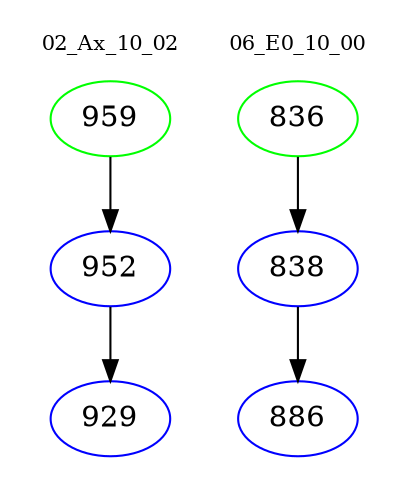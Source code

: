 digraph{
subgraph cluster_0 {
color = white
label = "02_Ax_10_02";
fontsize=10;
T0_959 [label="959", color="green"]
T0_959 -> T0_952 [color="black"]
T0_952 [label="952", color="blue"]
T0_952 -> T0_929 [color="black"]
T0_929 [label="929", color="blue"]
}
subgraph cluster_1 {
color = white
label = "06_E0_10_00";
fontsize=10;
T1_836 [label="836", color="green"]
T1_836 -> T1_838 [color="black"]
T1_838 [label="838", color="blue"]
T1_838 -> T1_886 [color="black"]
T1_886 [label="886", color="blue"]
}
}
